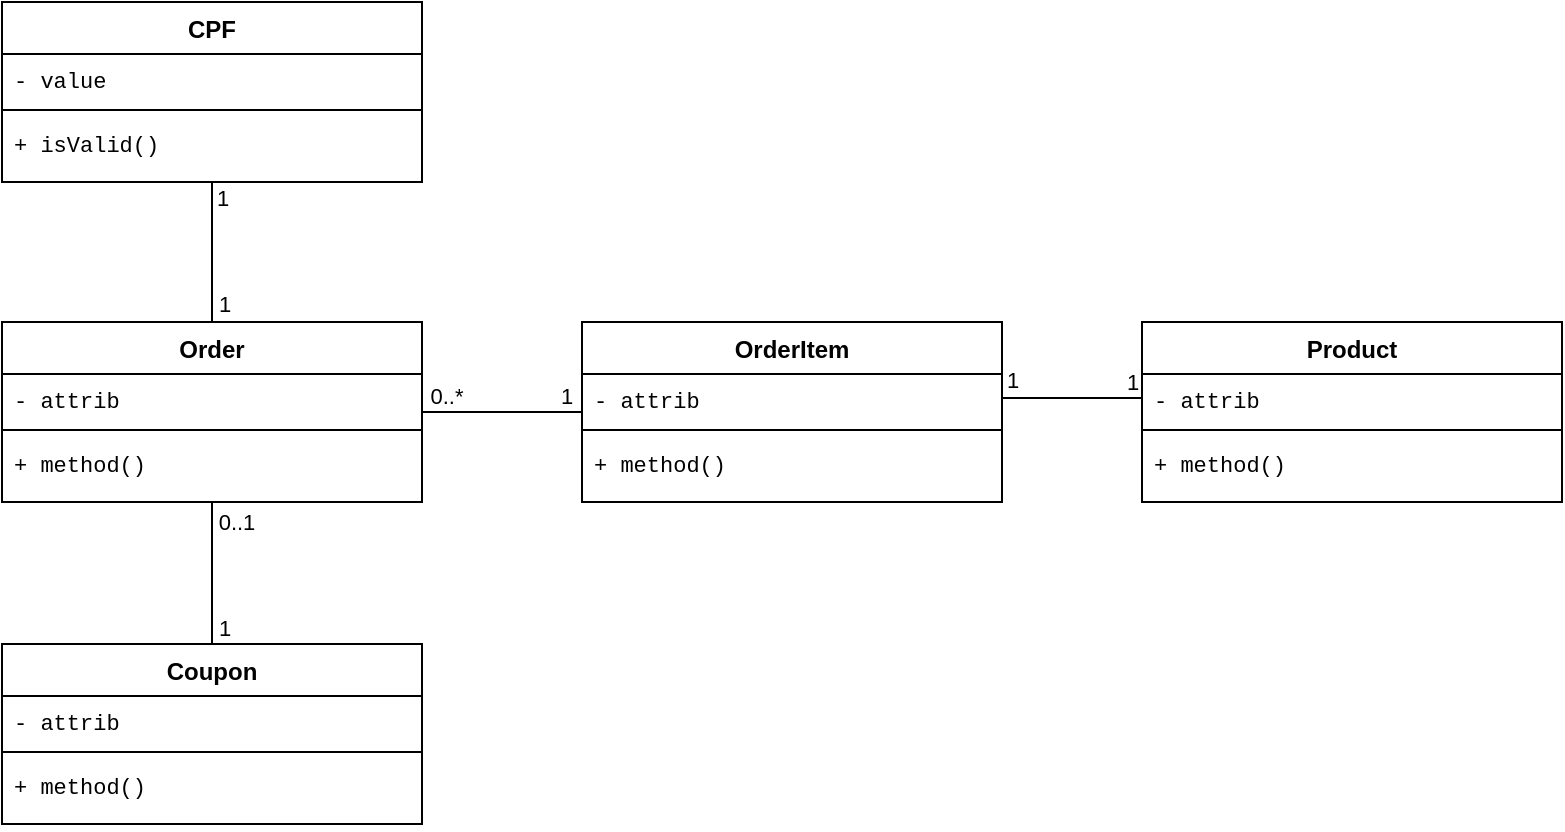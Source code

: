 <mxfile version="18.1.1" type="device"><diagram id="C5RBs43oDa-KdzZeNtuy" name="Page-1"><mxGraphModel dx="1202" dy="651" grid="1" gridSize="10" guides="1" tooltips="1" connect="1" arrows="1" fold="1" page="1" pageScale="1" pageWidth="827" pageHeight="1169" math="0" shadow="0"><root><mxCell id="WIyWlLk6GJQsqaUBKTNV-0"/><mxCell id="WIyWlLk6GJQsqaUBKTNV-1" parent="WIyWlLk6GJQsqaUBKTNV-0"/><mxCell id="XO_PgdCbNltZgF_j7LEX-0" value="Order" style="swimlane;fontStyle=1;align=center;verticalAlign=top;childLayout=stackLayout;horizontal=1;startSize=26;horizontalStack=0;resizeParent=1;resizeParentMax=0;resizeLast=0;collapsible=1;marginBottom=0;" vertex="1" parent="WIyWlLk6GJQsqaUBKTNV-1"><mxGeometry x="27" y="190" width="210" height="90" as="geometry"><mxRectangle x="370" y="430" width="60" height="26" as="alternateBounds"/></mxGeometry></mxCell><mxCell id="XO_PgdCbNltZgF_j7LEX-1" value="- attrib" style="text;strokeColor=none;fillColor=none;align=left;verticalAlign=top;spacingLeft=4;spacingRight=4;overflow=hidden;rotatable=0;points=[[0,0.5],[1,0.5]];portConstraint=eastwest;fontFamily=Courier New;fontSize=11;" vertex="1" parent="XO_PgdCbNltZgF_j7LEX-0"><mxGeometry y="26" width="210" height="24" as="geometry"/></mxCell><mxCell id="XO_PgdCbNltZgF_j7LEX-2" value="" style="line;strokeWidth=1;fillColor=none;align=left;verticalAlign=middle;spacingTop=-1;spacingLeft=3;spacingRight=3;rotatable=0;labelPosition=right;points=[];portConstraint=eastwest;" vertex="1" parent="XO_PgdCbNltZgF_j7LEX-0"><mxGeometry y="50" width="210" height="8" as="geometry"/></mxCell><mxCell id="XO_PgdCbNltZgF_j7LEX-3" value="+ method()" style="text;strokeColor=none;fillColor=none;align=left;verticalAlign=top;spacingLeft=4;spacingRight=4;overflow=hidden;rotatable=0;points=[[0,0.5],[1,0.5]];portConstraint=eastwest;fontFamily=Courier New;fontSize=11;" vertex="1" parent="XO_PgdCbNltZgF_j7LEX-0"><mxGeometry y="58" width="210" height="32" as="geometry"/></mxCell><mxCell id="XO_PgdCbNltZgF_j7LEX-22" style="edgeStyle=orthogonalEdgeStyle;rounded=0;orthogonalLoop=1;jettySize=auto;html=1;endArrow=none;endFill=0;" edge="1" parent="WIyWlLk6GJQsqaUBKTNV-1" source="XO_PgdCbNltZgF_j7LEX-4" target="XO_PgdCbNltZgF_j7LEX-0"><mxGeometry relative="1" as="geometry"/></mxCell><mxCell id="XO_PgdCbNltZgF_j7LEX-28" value="1" style="edgeLabel;html=1;align=center;verticalAlign=middle;resizable=0;points=[];" vertex="1" connectable="0" parent="XO_PgdCbNltZgF_j7LEX-22"><mxGeometry x="-0.788" y="2" relative="1" as="geometry"><mxPoint x="3" as="offset"/></mxGeometry></mxCell><mxCell id="XO_PgdCbNltZgF_j7LEX-29" value="1" style="edgeLabel;html=1;align=center;verticalAlign=middle;resizable=0;points=[];" vertex="1" connectable="0" parent="XO_PgdCbNltZgF_j7LEX-22"><mxGeometry x="0.651" y="1" relative="1" as="geometry"><mxPoint x="5" y="3" as="offset"/></mxGeometry></mxCell><mxCell id="XO_PgdCbNltZgF_j7LEX-4" value="CPF" style="swimlane;fontStyle=1;align=center;verticalAlign=top;childLayout=stackLayout;horizontal=1;startSize=26;horizontalStack=0;resizeParent=1;resizeParentMax=0;resizeLast=0;collapsible=1;marginBottom=0;" vertex="1" parent="WIyWlLk6GJQsqaUBKTNV-1"><mxGeometry x="27" y="30" width="210" height="90" as="geometry"><mxRectangle x="370" y="430" width="60" height="26" as="alternateBounds"/></mxGeometry></mxCell><mxCell id="XO_PgdCbNltZgF_j7LEX-5" value="- value" style="text;strokeColor=none;fillColor=none;align=left;verticalAlign=top;spacingLeft=4;spacingRight=4;overflow=hidden;rotatable=0;points=[[0,0.5],[1,0.5]];portConstraint=eastwest;fontFamily=Courier New;fontSize=11;" vertex="1" parent="XO_PgdCbNltZgF_j7LEX-4"><mxGeometry y="26" width="210" height="24" as="geometry"/></mxCell><mxCell id="XO_PgdCbNltZgF_j7LEX-6" value="" style="line;strokeWidth=1;fillColor=none;align=left;verticalAlign=middle;spacingTop=-1;spacingLeft=3;spacingRight=3;rotatable=0;labelPosition=right;points=[];portConstraint=eastwest;" vertex="1" parent="XO_PgdCbNltZgF_j7LEX-4"><mxGeometry y="50" width="210" height="8" as="geometry"/></mxCell><mxCell id="XO_PgdCbNltZgF_j7LEX-7" value="+ isValid()" style="text;strokeColor=none;fillColor=none;align=left;verticalAlign=top;spacingLeft=4;spacingRight=4;overflow=hidden;rotatable=0;points=[[0,0.5],[1,0.5]];portConstraint=eastwest;fontFamily=Courier New;fontSize=11;" vertex="1" parent="XO_PgdCbNltZgF_j7LEX-4"><mxGeometry y="58" width="210" height="32" as="geometry"/></mxCell><mxCell id="XO_PgdCbNltZgF_j7LEX-8" value="OrderItem" style="swimlane;fontStyle=1;align=center;verticalAlign=top;childLayout=stackLayout;horizontal=1;startSize=26;horizontalStack=0;resizeParent=1;resizeParentMax=0;resizeLast=0;collapsible=1;marginBottom=0;" vertex="1" parent="WIyWlLk6GJQsqaUBKTNV-1"><mxGeometry x="317" y="190" width="210" height="90" as="geometry"><mxRectangle x="370" y="430" width="60" height="26" as="alternateBounds"/></mxGeometry></mxCell><mxCell id="XO_PgdCbNltZgF_j7LEX-9" value="- attrib" style="text;strokeColor=none;fillColor=none;align=left;verticalAlign=top;spacingLeft=4;spacingRight=4;overflow=hidden;rotatable=0;points=[[0,0.5],[1,0.5]];portConstraint=eastwest;fontFamily=Courier New;fontSize=11;" vertex="1" parent="XO_PgdCbNltZgF_j7LEX-8"><mxGeometry y="26" width="210" height="24" as="geometry"/></mxCell><mxCell id="XO_PgdCbNltZgF_j7LEX-10" value="" style="line;strokeWidth=1;fillColor=none;align=left;verticalAlign=middle;spacingTop=-1;spacingLeft=3;spacingRight=3;rotatable=0;labelPosition=right;points=[];portConstraint=eastwest;" vertex="1" parent="XO_PgdCbNltZgF_j7LEX-8"><mxGeometry y="50" width="210" height="8" as="geometry"/></mxCell><mxCell id="XO_PgdCbNltZgF_j7LEX-11" value="+ method()" style="text;strokeColor=none;fillColor=none;align=left;verticalAlign=top;spacingLeft=4;spacingRight=4;overflow=hidden;rotatable=0;points=[[0,0.5],[1,0.5]];portConstraint=eastwest;fontFamily=Courier New;fontSize=11;" vertex="1" parent="XO_PgdCbNltZgF_j7LEX-8"><mxGeometry y="58" width="210" height="32" as="geometry"/></mxCell><mxCell id="XO_PgdCbNltZgF_j7LEX-12" value="Product" style="swimlane;fontStyle=1;align=center;verticalAlign=top;childLayout=stackLayout;horizontal=1;startSize=26;horizontalStack=0;resizeParent=1;resizeParentMax=0;resizeLast=0;collapsible=1;marginBottom=0;" vertex="1" parent="WIyWlLk6GJQsqaUBKTNV-1"><mxGeometry x="597" y="190" width="210" height="90" as="geometry"><mxRectangle x="370" y="430" width="60" height="26" as="alternateBounds"/></mxGeometry></mxCell><mxCell id="XO_PgdCbNltZgF_j7LEX-13" value="- attrib" style="text;strokeColor=none;fillColor=none;align=left;verticalAlign=top;spacingLeft=4;spacingRight=4;overflow=hidden;rotatable=0;points=[[0,0.5],[1,0.5]];portConstraint=eastwest;fontFamily=Courier New;fontSize=11;" vertex="1" parent="XO_PgdCbNltZgF_j7LEX-12"><mxGeometry y="26" width="210" height="24" as="geometry"/></mxCell><mxCell id="XO_PgdCbNltZgF_j7LEX-14" value="" style="line;strokeWidth=1;fillColor=none;align=left;verticalAlign=middle;spacingTop=-1;spacingLeft=3;spacingRight=3;rotatable=0;labelPosition=right;points=[];portConstraint=eastwest;" vertex="1" parent="XO_PgdCbNltZgF_j7LEX-12"><mxGeometry y="50" width="210" height="8" as="geometry"/></mxCell><mxCell id="XO_PgdCbNltZgF_j7LEX-15" value="+ method()" style="text;strokeColor=none;fillColor=none;align=left;verticalAlign=top;spacingLeft=4;spacingRight=4;overflow=hidden;rotatable=0;points=[[0,0.5],[1,0.5]];portConstraint=eastwest;fontFamily=Courier New;fontSize=11;" vertex="1" parent="XO_PgdCbNltZgF_j7LEX-12"><mxGeometry y="58" width="210" height="32" as="geometry"/></mxCell><mxCell id="XO_PgdCbNltZgF_j7LEX-23" style="edgeStyle=orthogonalEdgeStyle;rounded=0;orthogonalLoop=1;jettySize=auto;html=1;endArrow=none;endFill=0;" edge="1" parent="WIyWlLk6GJQsqaUBKTNV-1" source="XO_PgdCbNltZgF_j7LEX-16" target="XO_PgdCbNltZgF_j7LEX-0"><mxGeometry relative="1" as="geometry"/></mxCell><mxCell id="XO_PgdCbNltZgF_j7LEX-30" value="0..1" style="edgeLabel;html=1;align=center;verticalAlign=middle;resizable=0;points=[];" vertex="1" connectable="0" parent="XO_PgdCbNltZgF_j7LEX-23"><mxGeometry x="0.712" y="-1" relative="1" as="geometry"><mxPoint x="11" as="offset"/></mxGeometry></mxCell><mxCell id="XO_PgdCbNltZgF_j7LEX-31" value="1" style="edgeLabel;html=1;align=center;verticalAlign=middle;resizable=0;points=[];" vertex="1" connectable="0" parent="XO_PgdCbNltZgF_j7LEX-23"><mxGeometry x="-0.803" relative="1" as="geometry"><mxPoint x="6" y="-1" as="offset"/></mxGeometry></mxCell><mxCell id="XO_PgdCbNltZgF_j7LEX-16" value="Coupon" style="swimlane;fontStyle=1;align=center;verticalAlign=top;childLayout=stackLayout;horizontal=1;startSize=26;horizontalStack=0;resizeParent=1;resizeParentMax=0;resizeLast=0;collapsible=1;marginBottom=0;" vertex="1" parent="WIyWlLk6GJQsqaUBKTNV-1"><mxGeometry x="27" y="351" width="210" height="90" as="geometry"><mxRectangle x="370" y="430" width="60" height="26" as="alternateBounds"/></mxGeometry></mxCell><mxCell id="XO_PgdCbNltZgF_j7LEX-17" value="- attrib" style="text;strokeColor=none;fillColor=none;align=left;verticalAlign=top;spacingLeft=4;spacingRight=4;overflow=hidden;rotatable=0;points=[[0,0.5],[1,0.5]];portConstraint=eastwest;fontFamily=Courier New;fontSize=11;" vertex="1" parent="XO_PgdCbNltZgF_j7LEX-16"><mxGeometry y="26" width="210" height="24" as="geometry"/></mxCell><mxCell id="XO_PgdCbNltZgF_j7LEX-18" value="" style="line;strokeWidth=1;fillColor=none;align=left;verticalAlign=middle;spacingTop=-1;spacingLeft=3;spacingRight=3;rotatable=0;labelPosition=right;points=[];portConstraint=eastwest;" vertex="1" parent="XO_PgdCbNltZgF_j7LEX-16"><mxGeometry y="50" width="210" height="8" as="geometry"/></mxCell><mxCell id="XO_PgdCbNltZgF_j7LEX-19" value="+ method()" style="text;strokeColor=none;fillColor=none;align=left;verticalAlign=top;spacingLeft=4;spacingRight=4;overflow=hidden;rotatable=0;points=[[0,0.5],[1,0.5]];portConstraint=eastwest;fontFamily=Courier New;fontSize=11;" vertex="1" parent="XO_PgdCbNltZgF_j7LEX-16"><mxGeometry y="58" width="210" height="32" as="geometry"/></mxCell><mxCell id="XO_PgdCbNltZgF_j7LEX-20" style="edgeStyle=orthogonalEdgeStyle;rounded=0;orthogonalLoop=1;jettySize=auto;html=1;endArrow=none;endFill=0;" edge="1" parent="WIyWlLk6GJQsqaUBKTNV-1" source="XO_PgdCbNltZgF_j7LEX-9" target="XO_PgdCbNltZgF_j7LEX-12"><mxGeometry relative="1" as="geometry"><Array as="points"><mxPoint x="617" y="235"/><mxPoint x="617" y="235"/></Array></mxGeometry></mxCell><mxCell id="XO_PgdCbNltZgF_j7LEX-24" value="1" style="edgeLabel;html=1;align=center;verticalAlign=middle;resizable=0;points=[];" vertex="1" connectable="0" parent="XO_PgdCbNltZgF_j7LEX-20"><mxGeometry x="0.713" y="-2" relative="1" as="geometry"><mxPoint x="5" y="-10" as="offset"/></mxGeometry></mxCell><mxCell id="XO_PgdCbNltZgF_j7LEX-25" value="1" style="edgeLabel;html=1;align=center;verticalAlign=middle;resizable=0;points=[];" vertex="1" connectable="0" parent="XO_PgdCbNltZgF_j7LEX-20"><mxGeometry x="-0.775" y="1" relative="1" as="geometry"><mxPoint x="-3" y="-8" as="offset"/></mxGeometry></mxCell><mxCell id="XO_PgdCbNltZgF_j7LEX-21" style="edgeStyle=orthogonalEdgeStyle;rounded=0;orthogonalLoop=1;jettySize=auto;html=1;endArrow=none;endFill=0;" edge="1" parent="WIyWlLk6GJQsqaUBKTNV-1" source="XO_PgdCbNltZgF_j7LEX-1" target="XO_PgdCbNltZgF_j7LEX-8"><mxGeometry relative="1" as="geometry"><Array as="points"><mxPoint x="267" y="235"/><mxPoint x="267" y="235"/></Array></mxGeometry></mxCell><mxCell id="XO_PgdCbNltZgF_j7LEX-26" value="0..*" style="edgeLabel;html=1;align=center;verticalAlign=middle;resizable=0;points=[];" vertex="1" connectable="0" parent="XO_PgdCbNltZgF_j7LEX-21"><mxGeometry x="-0.812" relative="1" as="geometry"><mxPoint x="4" y="-8" as="offset"/></mxGeometry></mxCell><mxCell id="XO_PgdCbNltZgF_j7LEX-27" value="1" style="edgeLabel;html=1;align=center;verticalAlign=middle;resizable=0;points=[];" vertex="1" connectable="0" parent="XO_PgdCbNltZgF_j7LEX-21"><mxGeometry x="0.791" relative="1" as="geometry"><mxPoint y="-8" as="offset"/></mxGeometry></mxCell></root></mxGraphModel></diagram></mxfile>
